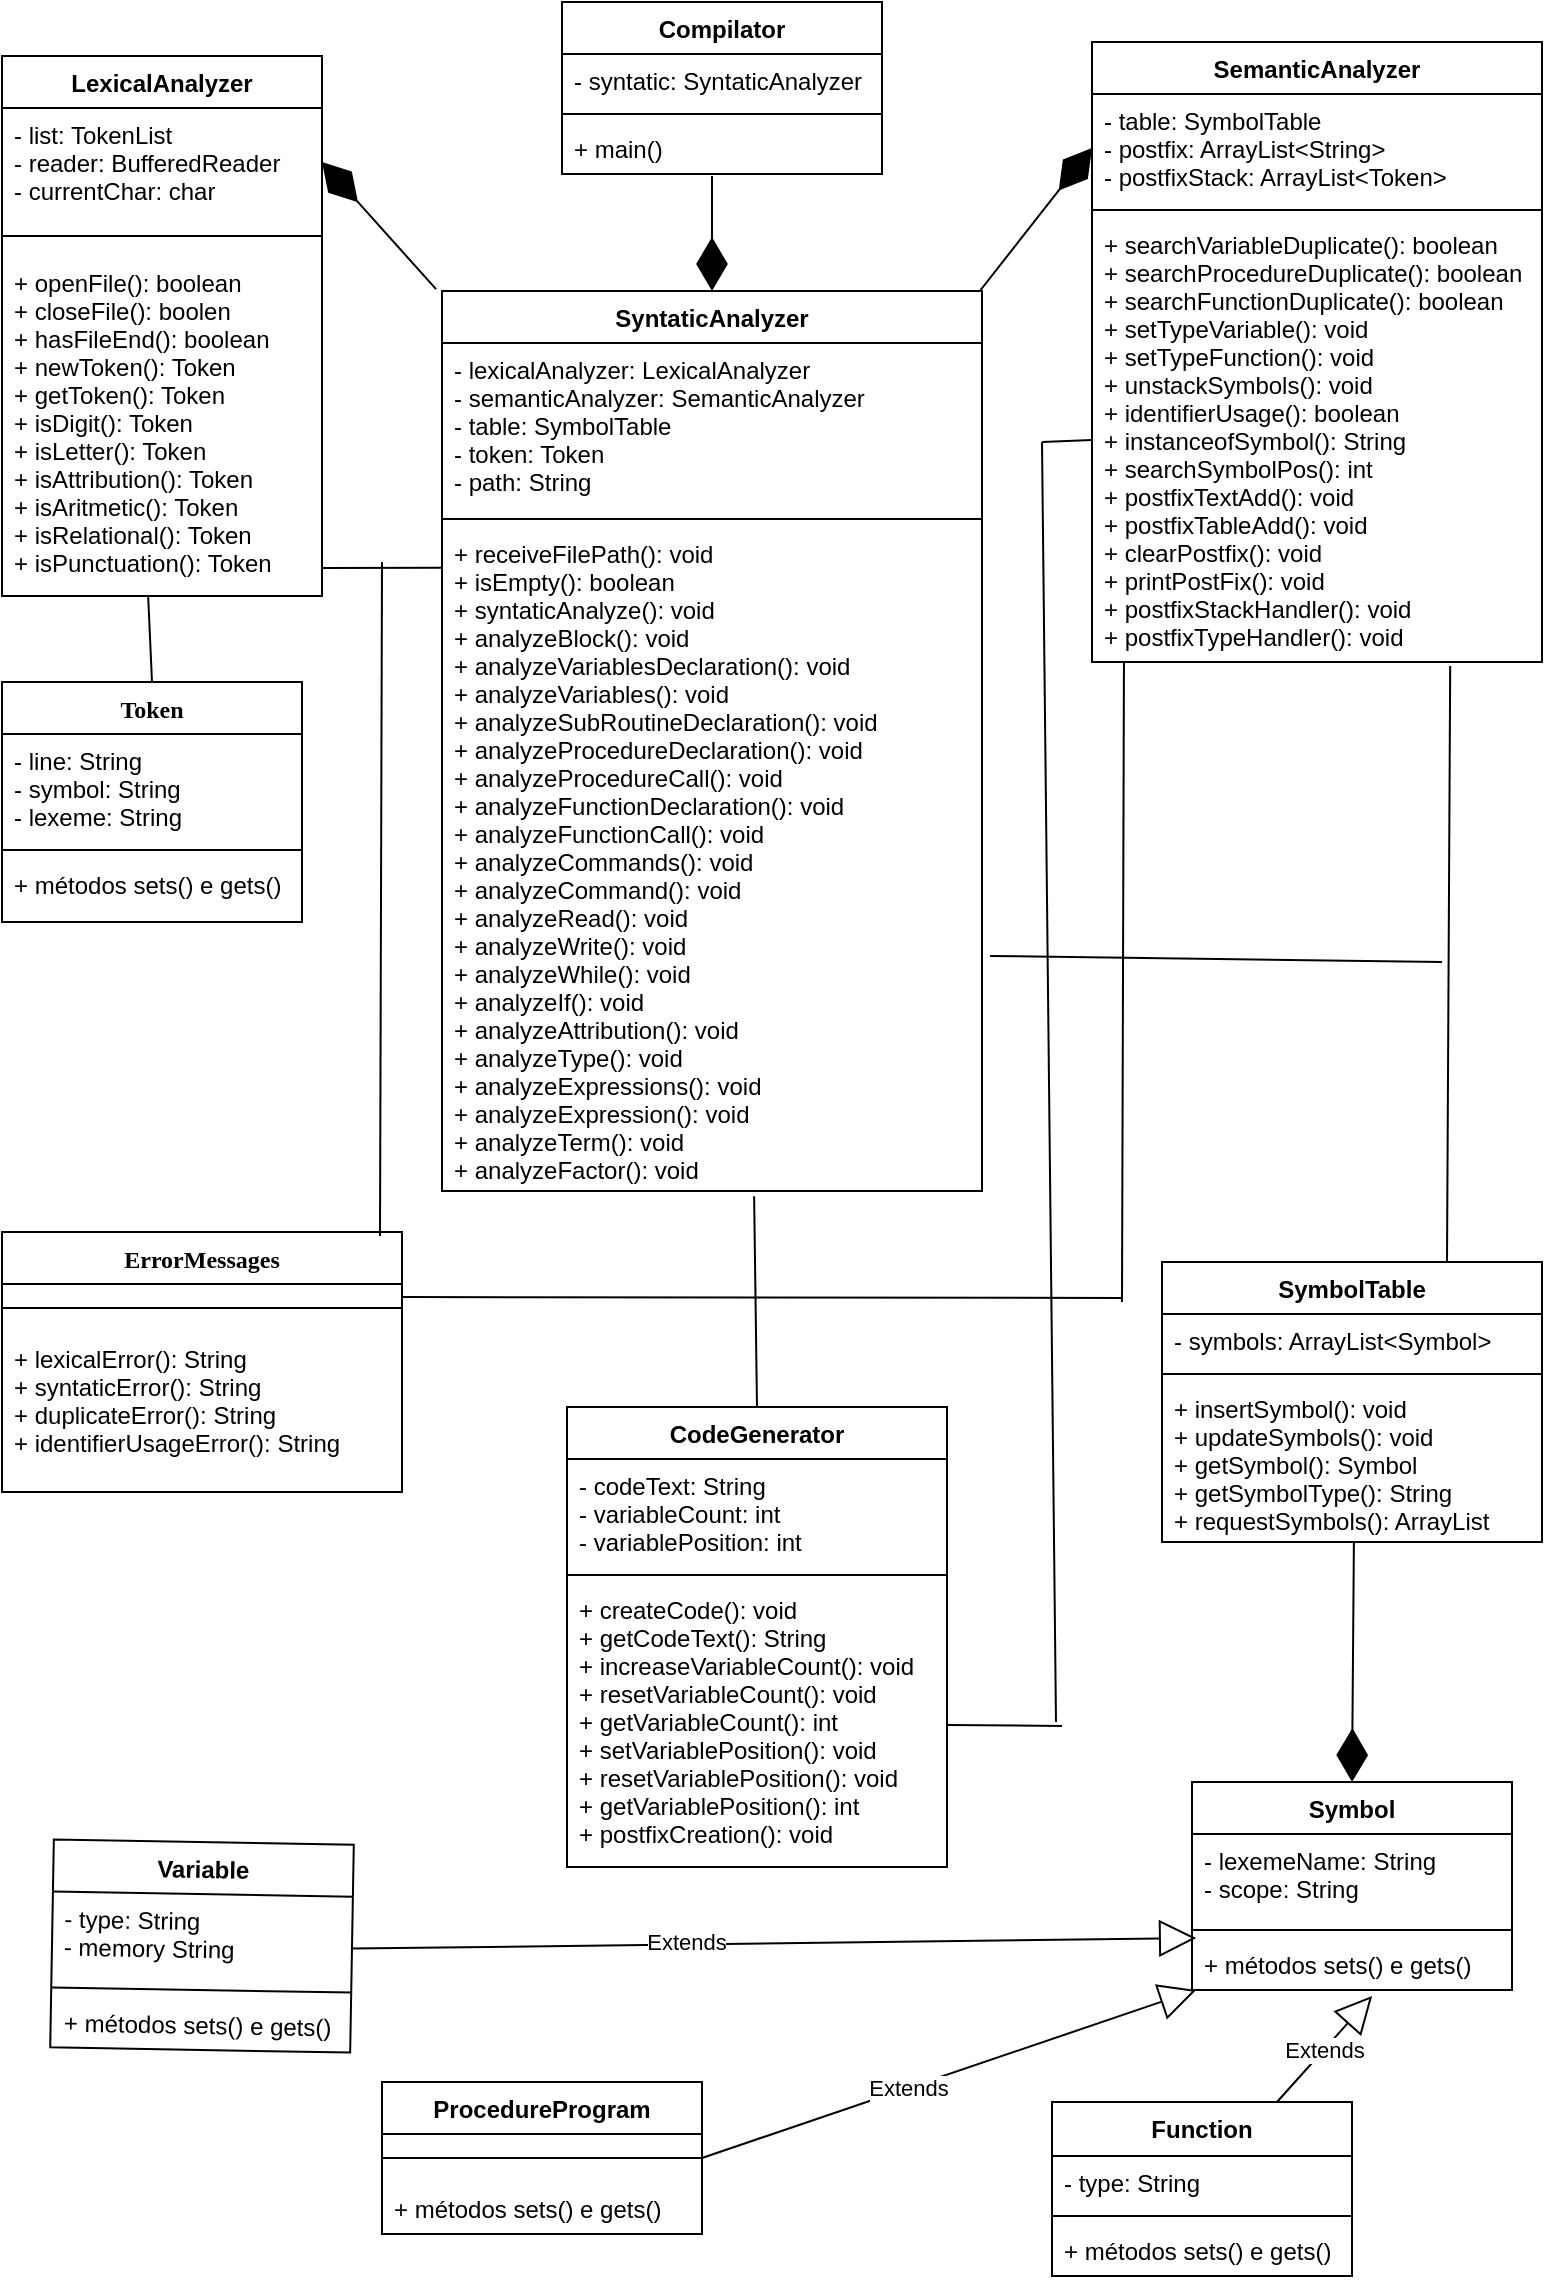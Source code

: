 <mxfile version="12.2.0" type="google" pages="1"><diagram id="2TDwrt6tPFfbkVCvWJ1h" name="Page-1"><mxGraphModel dx="1408" dy="780" grid="1" gridSize="10" guides="1" tooltips="1" connect="1" arrows="1" fold="1" page="1" pageScale="1" pageWidth="827" pageHeight="1169" math="0" shadow="0"><root><mxCell id="0"/><mxCell id="1" parent="0"/><mxCell id="0FzWUgutlJiLsOhfy9-G-1" value="Compilator" style="swimlane;fontStyle=1;align=center;verticalAlign=top;childLayout=stackLayout;horizontal=1;startSize=26;horizontalStack=0;resizeParent=1;resizeParentMax=0;resizeLast=0;collapsible=1;marginBottom=0;" parent="1" vertex="1"><mxGeometry x="320" y="20" width="160" height="86" as="geometry"/></mxCell><mxCell id="0FzWUgutlJiLsOhfy9-G-2" value="- syntatic: SyntaticAnalyzer" style="text;strokeColor=none;fillColor=none;align=left;verticalAlign=top;spacingLeft=4;spacingRight=4;overflow=hidden;rotatable=0;points=[[0,0.5],[1,0.5]];portConstraint=eastwest;" parent="0FzWUgutlJiLsOhfy9-G-1" vertex="1"><mxGeometry y="26" width="160" height="26" as="geometry"/></mxCell><mxCell id="0FzWUgutlJiLsOhfy9-G-3" value="" style="line;strokeWidth=1;fillColor=none;align=left;verticalAlign=middle;spacingTop=-1;spacingLeft=3;spacingRight=3;rotatable=0;labelPosition=right;points=[];portConstraint=eastwest;" parent="0FzWUgutlJiLsOhfy9-G-1" vertex="1"><mxGeometry y="52" width="160" height="8" as="geometry"/></mxCell><mxCell id="0FzWUgutlJiLsOhfy9-G-4" value="+ main()" style="text;strokeColor=none;fillColor=none;align=left;verticalAlign=top;spacingLeft=4;spacingRight=4;overflow=hidden;rotatable=0;points=[[0,0.5],[1,0.5]];portConstraint=eastwest;" parent="0FzWUgutlJiLsOhfy9-G-1" vertex="1"><mxGeometry y="60" width="160" height="26" as="geometry"/></mxCell><mxCell id="0FzWUgutlJiLsOhfy9-G-6" value="SyntaticAnalyzer" style="swimlane;fontStyle=1;align=center;verticalAlign=top;childLayout=stackLayout;horizontal=1;startSize=26;horizontalStack=0;resizeParent=1;resizeParentMax=0;resizeLast=0;collapsible=1;marginBottom=0;" parent="1" vertex="1"><mxGeometry x="260" y="164.5" width="270" height="450" as="geometry"/></mxCell><mxCell id="0FzWUgutlJiLsOhfy9-G-7" value="- lexicalAnalyzer: LexicalAnalyzer&#10;- semanticAnalyzer: SemanticAnalyzer&#10;- table: SymbolTable&#10;- token: Token&#10;- path: String&#10;" style="text;strokeColor=none;fillColor=none;align=left;verticalAlign=top;spacingLeft=4;spacingRight=4;overflow=hidden;rotatable=0;points=[[0,0.5],[1,0.5]];portConstraint=eastwest;" parent="0FzWUgutlJiLsOhfy9-G-6" vertex="1"><mxGeometry y="26" width="270" height="84" as="geometry"/></mxCell><mxCell id="0FzWUgutlJiLsOhfy9-G-8" value="" style="line;strokeWidth=1;fillColor=none;align=left;verticalAlign=middle;spacingTop=-1;spacingLeft=3;spacingRight=3;rotatable=0;labelPosition=right;points=[];portConstraint=eastwest;" parent="0FzWUgutlJiLsOhfy9-G-6" vertex="1"><mxGeometry y="110" width="270" height="8" as="geometry"/></mxCell><mxCell id="0FzWUgutlJiLsOhfy9-G-9" value="+ receiveFilePath(): void&#10;+ isEmpty(): boolean&#10;+ syntaticAnalyze(): void&#10;+ analyzeBlock(): void&#10;+ analyzeVariablesDeclaration(): void&#10;+ analyzeVariables(): void&#10;+ analyzeSubRoutineDeclaration(): void&#10;+ analyzeProcedureDeclaration(): void&#10;+ analyzeProcedureCall(): void&#10;+ analyzeFunctionDeclaration(): void &#10;+ analyzeFunctionCall(): void &#10;+ analyzeCommands(): void&#10;+ analyzeCommand(): void&#10;+ analyzeRead(): void&#10;+ analyzeWrite(): void&#10;+ analyzeWhile(): void&#10;+ analyzeIf(): void&#10;+ analyzeAttribution(): void&#10;+ analyzeType(): void&#10;+ analyzeExpressions(): void&#10;+ analyzeExpression(): void&#10;+ analyzeTerm(): void&#10;+ analyzeFactor(): void&#10;" style="text;strokeColor=none;fillColor=none;align=left;verticalAlign=top;spacingLeft=4;spacingRight=4;overflow=hidden;rotatable=0;points=[[0,0.5],[1,0.5]];portConstraint=eastwest;" parent="0FzWUgutlJiLsOhfy9-G-6" vertex="1"><mxGeometry y="118" width="270" height="332" as="geometry"/></mxCell><mxCell id="0FzWUgutlJiLsOhfy9-G-10" value="" style="endArrow=diamondThin;endFill=1;endSize=24;html=1;exitX=-0.011;exitY=-0.002;exitDx=0;exitDy=0;exitPerimeter=0;entryX=1;entryY=0.5;entryDx=0;entryDy=0;" parent="1" source="0FzWUgutlJiLsOhfy9-G-6" edge="1" target="0FzWUgutlJiLsOhfy9-G-12"><mxGeometry width="160" relative="1" as="geometry"><mxPoint x="20" y="66" as="sourcePoint"/><mxPoint x="206" y="138" as="targetPoint"/><Array as="points"/></mxGeometry></mxCell><mxCell id="0FzWUgutlJiLsOhfy9-G-11" value="LexicalAnalyzer" style="swimlane;fontStyle=1;align=center;verticalAlign=top;childLayout=stackLayout;horizontal=1;startSize=26;horizontalStack=0;resizeParent=1;resizeParentMax=0;resizeLast=0;collapsible=1;marginBottom=0;" parent="1" vertex="1"><mxGeometry x="40" y="47" width="160" height="270" as="geometry"/></mxCell><mxCell id="0FzWUgutlJiLsOhfy9-G-12" value="- list: TokenList&#10;- reader: BufferedReader&#10;- currentChar: char" style="text;strokeColor=none;fillColor=none;align=left;verticalAlign=top;spacingLeft=4;spacingRight=4;overflow=hidden;rotatable=0;points=[[0,0.5],[1,0.5]];portConstraint=eastwest;" parent="0FzWUgutlJiLsOhfy9-G-11" vertex="1"><mxGeometry y="26" width="160" height="54" as="geometry"/></mxCell><mxCell id="0FzWUgutlJiLsOhfy9-G-13" value="" style="line;strokeWidth=1;fillColor=none;align=left;verticalAlign=middle;spacingTop=-1;spacingLeft=3;spacingRight=3;rotatable=0;labelPosition=right;points=[];portConstraint=eastwest;" parent="0FzWUgutlJiLsOhfy9-G-11" vertex="1"><mxGeometry y="80" width="160" height="20" as="geometry"/></mxCell><mxCell id="0FzWUgutlJiLsOhfy9-G-14" value="+ openFile(): boolean&#10;+ closeFile(): boolen&#10;+ hasFileEnd(): boolean&#10;+ newToken(): Token&#10;+ getToken(): Token&#10;+ isDigit(): Token&#10;+ isLetter(): Token&#10;+ isAttribution(): Token&#10;+ isAritmetic(): Token&#10;+ isRelational(): Token&#10;+ isPunctuation(): Token" style="text;strokeColor=none;fillColor=none;align=left;verticalAlign=top;spacingLeft=4;spacingRight=4;overflow=hidden;rotatable=0;points=[[0,0.5],[1,0.5]];portConstraint=eastwest;" parent="0FzWUgutlJiLsOhfy9-G-11" vertex="1"><mxGeometry y="100" width="160" height="170" as="geometry"/></mxCell><mxCell id="0FzWUgutlJiLsOhfy9-G-19" value="" style="endArrow=none;html=1;exitX=0.5;exitY=0;exitDx=0;exitDy=0;entryX=0.138;entryY=1;entryDx=0;entryDy=0;entryPerimeter=0;" parent="1" source="0FzWUgutlJiLsOhfy9-G-23" edge="1"><mxGeometry width="50" height="50" relative="1" as="geometry"><mxPoint x="112.04" y="367" as="sourcePoint"/><mxPoint x="113.08" y="317" as="targetPoint"/><Array as="points"/></mxGeometry></mxCell><mxCell id="0FzWUgutlJiLsOhfy9-G-20" value="ErrorMessages" style="swimlane;fontStyle=1;align=center;verticalAlign=top;childLayout=stackLayout;horizontal=1;startSize=26;horizontalStack=0;resizeParent=1;resizeParentMax=0;resizeLast=0;collapsible=1;marginBottom=0;fontFamily=Verdana;" parent="1" vertex="1"><mxGeometry x="40" y="635" width="200" height="130" as="geometry"/></mxCell><mxCell id="0FzWUgutlJiLsOhfy9-G-21" value="" style="line;strokeWidth=1;fillColor=none;align=left;verticalAlign=middle;spacingTop=-1;spacingLeft=3;spacingRight=3;rotatable=0;labelPosition=right;points=[];portConstraint=eastwest;" parent="0FzWUgutlJiLsOhfy9-G-20" vertex="1"><mxGeometry y="26" width="200" height="24" as="geometry"/></mxCell><mxCell id="0FzWUgutlJiLsOhfy9-G-22" value="+ lexicalError(): String&#10;+ syntaticError(): String&#10;+ duplicateError(): String&#10;+ identifierUsageError(): String" style="text;strokeColor=none;fillColor=none;align=left;verticalAlign=top;spacingLeft=4;spacingRight=4;overflow=hidden;rotatable=0;points=[[0,0.5],[1,0.5]];portConstraint=eastwest;" parent="0FzWUgutlJiLsOhfy9-G-20" vertex="1"><mxGeometry y="50" width="200" height="80" as="geometry"/></mxCell><mxCell id="0FzWUgutlJiLsOhfy9-G-23" value="Token" style="swimlane;fontStyle=1;align=center;verticalAlign=top;childLayout=stackLayout;horizontal=1;startSize=26;horizontalStack=0;resizeParent=1;resizeParentMax=0;resizeLast=0;collapsible=1;marginBottom=0;fontFamily=Verdana;" parent="1" vertex="1"><mxGeometry x="40" y="360" width="150" height="120" as="geometry"/></mxCell><mxCell id="0FzWUgutlJiLsOhfy9-G-24" value="- line: String&#10;- symbol: String&#10;- lexeme: String" style="text;strokeColor=none;fillColor=none;align=left;verticalAlign=top;spacingLeft=4;spacingRight=4;overflow=hidden;rotatable=0;points=[[0,0.5],[1,0.5]];portConstraint=eastwest;" parent="0FzWUgutlJiLsOhfy9-G-23" vertex="1"><mxGeometry y="26" width="150" height="54" as="geometry"/></mxCell><mxCell id="0FzWUgutlJiLsOhfy9-G-25" value="" style="line;strokeWidth=1;fillColor=none;align=left;verticalAlign=middle;spacingTop=-1;spacingLeft=3;spacingRight=3;rotatable=0;labelPosition=right;points=[];portConstraint=eastwest;" parent="0FzWUgutlJiLsOhfy9-G-23" vertex="1"><mxGeometry y="80" width="150" height="8" as="geometry"/></mxCell><mxCell id="0FzWUgutlJiLsOhfy9-G-26" value="+ métodos sets() e gets()" style="text;strokeColor=none;fillColor=none;align=left;verticalAlign=top;spacingLeft=4;spacingRight=4;overflow=hidden;rotatable=0;points=[[0,0.5],[1,0.5]];portConstraint=eastwest;" parent="0FzWUgutlJiLsOhfy9-G-23" vertex="1"><mxGeometry y="88" width="150" height="32" as="geometry"/></mxCell><mxCell id="0FzWUgutlJiLsOhfy9-G-28" value="SymbolTable" style="swimlane;fontStyle=1;align=center;verticalAlign=top;childLayout=stackLayout;horizontal=1;startSize=26;horizontalStack=0;resizeParent=1;resizeParentMax=0;resizeLast=0;collapsible=1;marginBottom=0;" parent="1" vertex="1"><mxGeometry x="620" y="650" width="190" height="140" as="geometry"/></mxCell><mxCell id="0FzWUgutlJiLsOhfy9-G-29" value="- symbols: ArrayList&lt;Symbol&gt;" style="text;strokeColor=none;fillColor=none;align=left;verticalAlign=top;spacingLeft=4;spacingRight=4;overflow=hidden;rotatable=0;points=[[0,0.5],[1,0.5]];portConstraint=eastwest;" parent="0FzWUgutlJiLsOhfy9-G-28" vertex="1"><mxGeometry y="26" width="190" height="26" as="geometry"/></mxCell><mxCell id="0FzWUgutlJiLsOhfy9-G-30" value="" style="line;strokeWidth=1;fillColor=none;align=left;verticalAlign=middle;spacingTop=-1;spacingLeft=3;spacingRight=3;rotatable=0;labelPosition=right;points=[];portConstraint=eastwest;" parent="0FzWUgutlJiLsOhfy9-G-28" vertex="1"><mxGeometry y="52" width="190" height="8" as="geometry"/></mxCell><mxCell id="0FzWUgutlJiLsOhfy9-G-31" value="+ insertSymbol(): void&#10;+ updateSymbols(): void&#10;+ getSymbol(): Symbol&#10;+ getSymbolType(): String&#10;+ requestSymbols(): ArrayList" style="text;strokeColor=none;fillColor=none;align=left;verticalAlign=top;spacingLeft=4;spacingRight=4;overflow=hidden;rotatable=0;points=[[0,0.5],[1,0.5]];portConstraint=eastwest;" parent="0FzWUgutlJiLsOhfy9-G-28" vertex="1"><mxGeometry y="60" width="190" height="80" as="geometry"/></mxCell><mxCell id="0FzWUgutlJiLsOhfy9-G-32" value="Symbol" style="swimlane;fontStyle=1;align=center;verticalAlign=top;childLayout=stackLayout;horizontal=1;startSize=26;horizontalStack=0;resizeParent=1;resizeParentMax=0;resizeLast=0;collapsible=1;marginBottom=0;" parent="1" vertex="1"><mxGeometry x="635" y="910" width="160" height="104" as="geometry"/></mxCell><mxCell id="0FzWUgutlJiLsOhfy9-G-33" value="- lexemeName: String&#10;- scope: String" style="text;strokeColor=none;fillColor=none;align=left;verticalAlign=top;spacingLeft=4;spacingRight=4;overflow=hidden;rotatable=0;points=[[0,0.5],[1,0.5]];portConstraint=eastwest;" parent="0FzWUgutlJiLsOhfy9-G-32" vertex="1"><mxGeometry y="26" width="160" height="44" as="geometry"/></mxCell><mxCell id="0FzWUgutlJiLsOhfy9-G-34" value="" style="line;strokeWidth=1;fillColor=none;align=left;verticalAlign=middle;spacingTop=-1;spacingLeft=3;spacingRight=3;rotatable=0;labelPosition=right;points=[];portConstraint=eastwest;" parent="0FzWUgutlJiLsOhfy9-G-32" vertex="1"><mxGeometry y="70" width="160" height="8" as="geometry"/></mxCell><mxCell id="0FzWUgutlJiLsOhfy9-G-35" value="+ métodos sets() e gets()" style="text;strokeColor=none;fillColor=none;align=left;verticalAlign=top;spacingLeft=4;spacingRight=4;overflow=hidden;rotatable=0;points=[[0,0.5],[1,0.5]];portConstraint=eastwest;" parent="0FzWUgutlJiLsOhfy9-G-32" vertex="1"><mxGeometry y="78" width="160" height="26" as="geometry"/></mxCell><mxCell id="0FzWUgutlJiLsOhfy9-G-36" value="" style="endArrow=diamondThin;endFill=1;endSize=24;html=1;exitX=0.505;exitY=1;exitDx=0;exitDy=0;exitPerimeter=0;entryX=0.5;entryY=0;entryDx=0;entryDy=0;" parent="1" source="0FzWUgutlJiLsOhfy9-G-31" target="0FzWUgutlJiLsOhfy9-G-32" edge="1"><mxGeometry width="160" relative="1" as="geometry"><mxPoint x="190" y="786" as="sourcePoint"/><mxPoint x="321" y="440" as="targetPoint"/></mxGeometry></mxCell><mxCell id="0FzWUgutlJiLsOhfy9-G-37" value="Variable" style="swimlane;fontStyle=1;align=center;verticalAlign=top;childLayout=stackLayout;horizontal=1;startSize=26;horizontalStack=0;resizeParent=1;resizeParentMax=0;resizeLast=0;collapsible=1;marginBottom=0;rotation=1;" parent="1" vertex="1"><mxGeometry x="65" y="940" width="150" height="104" as="geometry"/></mxCell><mxCell id="0FzWUgutlJiLsOhfy9-G-38" value="- type: String&#10;- memory String" style="text;strokeColor=none;fillColor=none;align=left;verticalAlign=top;spacingLeft=4;spacingRight=4;overflow=hidden;rotatable=0;points=[[0,0.5],[1,0.5]];portConstraint=eastwest;rotation=1;" parent="0FzWUgutlJiLsOhfy9-G-37" vertex="1"><mxGeometry y="26" width="150" height="44" as="geometry"/></mxCell><mxCell id="0FzWUgutlJiLsOhfy9-G-39" value="" style="line;strokeWidth=1;fillColor=none;align=left;verticalAlign=middle;spacingTop=-1;spacingLeft=3;spacingRight=3;rotatable=0;labelPosition=right;points=[];portConstraint=eastwest;rotation=1;" parent="0FzWUgutlJiLsOhfy9-G-37" vertex="1"><mxGeometry y="70" width="150" height="8" as="geometry"/></mxCell><mxCell id="0FzWUgutlJiLsOhfy9-G-40" value="+ métodos sets() e gets()" style="text;strokeColor=none;fillColor=none;align=left;verticalAlign=top;spacingLeft=4;spacingRight=4;overflow=hidden;rotatable=0;points=[[0,0.5],[1,0.5]];portConstraint=eastwest;rotation=1;" parent="0FzWUgutlJiLsOhfy9-G-37" vertex="1"><mxGeometry y="78" width="150" height="26" as="geometry"/></mxCell><mxCell id="0FzWUgutlJiLsOhfy9-G-41" value="Extends" style="endArrow=block;endSize=16;endFill=0;html=1;exitX=1;exitY=0.5;exitDx=0;exitDy=0;entryX=0.013;entryY=0;entryDx=0;entryDy=0;entryPerimeter=0;" parent="1" source="0FzWUgutlJiLsOhfy9-G-37" target="0FzWUgutlJiLsOhfy9-G-35" edge="1"><mxGeometry x="-0.212" y="1" width="160" relative="1" as="geometry"><mxPoint x="510" y="996" as="sourcePoint"/><mxPoint x="670" y="996" as="targetPoint"/><mxPoint x="1" as="offset"/></mxGeometry></mxCell><mxCell id="0FzWUgutlJiLsOhfy9-G-42" value="Extends" style="endArrow=block;endSize=16;endFill=0;html=1;exitX=1;exitY=0.5;exitDx=0;exitDy=0;entryX=0.013;entryY=1;entryDx=0;entryDy=0;entryPerimeter=0;" parent="1" source="0FzWUgutlJiLsOhfy9-G-48" target="0FzWUgutlJiLsOhfy9-G-35" edge="1"><mxGeometry x="-0.17" width="160" relative="1" as="geometry"><mxPoint x="410" y="960" as="sourcePoint"/><mxPoint x="770" y="906" as="targetPoint"/><mxPoint as="offset"/></mxGeometry></mxCell><mxCell id="0FzWUgutlJiLsOhfy9-G-43" value="Function" style="swimlane;fontStyle=1;align=center;verticalAlign=top;childLayout=stackLayout;horizontal=1;startSize=27;horizontalStack=0;resizeParent=1;resizeParentMax=0;resizeLast=0;collapsible=1;marginBottom=0;" parent="1" vertex="1"><mxGeometry x="565" y="1070" width="150" height="87" as="geometry"/></mxCell><mxCell id="0FzWUgutlJiLsOhfy9-G-44" value="- type: String" style="text;strokeColor=none;fillColor=none;align=left;verticalAlign=top;spacingLeft=4;spacingRight=4;overflow=hidden;rotatable=0;points=[[0,0.5],[1,0.5]];portConstraint=eastwest;" parent="0FzWUgutlJiLsOhfy9-G-43" vertex="1"><mxGeometry y="27" width="150" height="26" as="geometry"/></mxCell><mxCell id="0FzWUgutlJiLsOhfy9-G-45" value="" style="line;strokeWidth=1;fillColor=none;align=left;verticalAlign=middle;spacingTop=-1;spacingLeft=3;spacingRight=3;rotatable=0;labelPosition=right;points=[];portConstraint=eastwest;" parent="0FzWUgutlJiLsOhfy9-G-43" vertex="1"><mxGeometry y="53" width="150" height="8" as="geometry"/></mxCell><mxCell id="0FzWUgutlJiLsOhfy9-G-46" value="+ métodos sets() e gets()" style="text;strokeColor=none;fillColor=none;align=left;verticalAlign=top;spacingLeft=4;spacingRight=4;overflow=hidden;rotatable=0;points=[[0,0.5],[1,0.5]];portConstraint=eastwest;" parent="0FzWUgutlJiLsOhfy9-G-43" vertex="1"><mxGeometry y="61" width="150" height="26" as="geometry"/></mxCell><mxCell id="0FzWUgutlJiLsOhfy9-G-47" value="Extends" style="endArrow=block;endSize=16;endFill=0;html=1;exitX=0.75;exitY=0;exitDx=0;exitDy=0;entryX=0.563;entryY=1.115;entryDx=0;entryDy=0;entryPerimeter=0;" parent="1" source="0FzWUgutlJiLsOhfy9-G-43" target="0FzWUgutlJiLsOhfy9-G-35" edge="1"><mxGeometry width="160" relative="1" as="geometry"><mxPoint x="710" y="876" as="sourcePoint"/><mxPoint x="870" y="876" as="targetPoint"/></mxGeometry></mxCell><mxCell id="0FzWUgutlJiLsOhfy9-G-48" value="ProcedureProgram" style="swimlane;fontStyle=1;align=center;verticalAlign=top;childLayout=stackLayout;horizontal=1;startSize=26;horizontalStack=0;resizeParent=1;resizeParentMax=0;resizeLast=0;collapsible=1;marginBottom=0;" parent="1" vertex="1"><mxGeometry x="230" y="1060" width="160" height="76" as="geometry"/></mxCell><mxCell id="0FzWUgutlJiLsOhfy9-G-49" value="" style="line;strokeWidth=1;fillColor=none;align=left;verticalAlign=middle;spacingTop=-1;spacingLeft=3;spacingRight=3;rotatable=0;labelPosition=right;points=[];portConstraint=eastwest;" parent="0FzWUgutlJiLsOhfy9-G-48" vertex="1"><mxGeometry y="26" width="160" height="24" as="geometry"/></mxCell><mxCell id="0FzWUgutlJiLsOhfy9-G-50" value="+ métodos sets() e gets()" style="text;strokeColor=none;fillColor=none;align=left;verticalAlign=top;spacingLeft=4;spacingRight=4;overflow=hidden;rotatable=0;points=[[0,0.5],[1,0.5]];portConstraint=eastwest;" parent="0FzWUgutlJiLsOhfy9-G-48" vertex="1"><mxGeometry y="50" width="160" height="26" as="geometry"/></mxCell><mxCell id="bY2KCMjDCpmlRSPMAIw--4" value="" style="endArrow=diamondThin;endFill=1;endSize=24;html=1;entryX=0.5;entryY=0;entryDx=0;entryDy=0;" parent="1" target="0FzWUgutlJiLsOhfy9-G-6" edge="1"><mxGeometry width="160" relative="1" as="geometry"><mxPoint x="395" y="107" as="sourcePoint"/><mxPoint x="380" y="160" as="targetPoint"/></mxGeometry></mxCell><mxCell id="bp5Z10m97_66juPQdRst-4" value="SemanticAnalyzer" style="swimlane;fontStyle=1;align=center;verticalAlign=top;childLayout=stackLayout;horizontal=1;startSize=26;horizontalStack=0;resizeParent=1;resizeParentMax=0;resizeLast=0;collapsible=1;marginBottom=0;" parent="1" vertex="1"><mxGeometry x="585" y="40" width="225" height="310" as="geometry"/></mxCell><mxCell id="bp5Z10m97_66juPQdRst-5" value="- table: SymbolTable&#10;- postfix: ArrayList&lt;String&gt;&#10;- postfixStack: ArrayList&lt;Token&gt;" style="text;strokeColor=none;fillColor=none;align=left;verticalAlign=top;spacingLeft=4;spacingRight=4;overflow=hidden;rotatable=0;points=[[0,0.5],[1,0.5]];portConstraint=eastwest;" parent="bp5Z10m97_66juPQdRst-4" vertex="1"><mxGeometry y="26" width="225" height="54" as="geometry"/></mxCell><mxCell id="bp5Z10m97_66juPQdRst-6" value="" style="line;strokeWidth=1;fillColor=none;align=left;verticalAlign=middle;spacingTop=-1;spacingLeft=3;spacingRight=3;rotatable=0;labelPosition=right;points=[];portConstraint=eastwest;" parent="bp5Z10m97_66juPQdRst-4" vertex="1"><mxGeometry y="80" width="225" height="8" as="geometry"/></mxCell><mxCell id="bp5Z10m97_66juPQdRst-7" value="+ searchVariableDuplicate(): boolean&#10;+ searchProcedureDuplicate(): boolean&#10;+ searchFunctionDuplicate(): boolean&#10;+ setTypeVariable(): void&#10;+ setTypeFunction(): void&#10;+ unstackSymbols(): void&#10;+ identifierUsage(): boolean&#10;+ instanceofSymbol(): String&#10;+ searchSymbolPos(): int&#10;+ postfixTextAdd(): void&#10;+ postfixTableAdd(): void&#10;+ clearPostfix(): void&#10;+ printPostFix(): void&#10;+ postfixStackHandler(): void&#10;+ postfixTypeHandler(): void" style="text;strokeColor=none;fillColor=none;align=left;verticalAlign=top;spacingLeft=4;spacingRight=4;overflow=hidden;rotatable=0;points=[[0,0.5],[1,0.5]];portConstraint=eastwest;" parent="bp5Z10m97_66juPQdRst-4" vertex="1"><mxGeometry y="88" width="225" height="222" as="geometry"/></mxCell><mxCell id="bp5Z10m97_66juPQdRst-8" value="" style="endArrow=diamondThin;endFill=1;endSize=24;html=1;exitX=0.996;exitY=0;exitDx=0;exitDy=0;entryX=0;entryY=0.5;entryDx=0;entryDy=0;exitPerimeter=0;" parent="1" source="0FzWUgutlJiLsOhfy9-G-6" target="bp5Z10m97_66juPQdRst-5" edge="1"><mxGeometry width="160" relative="1" as="geometry"><mxPoint x="300" y="480" as="sourcePoint"/><mxPoint x="460" y="480" as="targetPoint"/></mxGeometry></mxCell><mxCell id="eDORHI8DxQO_FmSlf-rh-6" value="CodeGenerator" style="swimlane;fontStyle=1;align=center;verticalAlign=top;childLayout=stackLayout;horizontal=1;startSize=26;horizontalStack=0;resizeParent=1;resizeParentMax=0;resizeLast=0;collapsible=1;marginBottom=0;" parent="1" vertex="1"><mxGeometry x="322.5" y="722.5" width="190" height="230" as="geometry"/></mxCell><mxCell id="eDORHI8DxQO_FmSlf-rh-7" value="- codeText: String&#10;- variableCount: int&#10;- variablePosition: int" style="text;strokeColor=none;fillColor=none;align=left;verticalAlign=top;spacingLeft=4;spacingRight=4;overflow=hidden;rotatable=0;points=[[0,0.5],[1,0.5]];portConstraint=eastwest;" parent="eDORHI8DxQO_FmSlf-rh-6" vertex="1"><mxGeometry y="26" width="190" height="54" as="geometry"/></mxCell><mxCell id="eDORHI8DxQO_FmSlf-rh-8" value="" style="line;strokeWidth=1;fillColor=none;align=left;verticalAlign=middle;spacingTop=-1;spacingLeft=3;spacingRight=3;rotatable=0;labelPosition=right;points=[];portConstraint=eastwest;" parent="eDORHI8DxQO_FmSlf-rh-6" vertex="1"><mxGeometry y="80" width="190" height="8" as="geometry"/></mxCell><mxCell id="eDORHI8DxQO_FmSlf-rh-9" value="+ createCode(): void&#10;+ getCodeText(): String&#10;+ increaseVariableCount(): void&#10;+ resetVariableCount(): void&#10;+ getVariableCount(): int&#10;+ setVariablePosition(): void&#10;+ resetVariablePosition(): void&#10;+ getVariablePosition(): int&#10;+ postfixCreation(): void" style="text;strokeColor=none;fillColor=none;align=left;verticalAlign=top;spacingLeft=4;spacingRight=4;overflow=hidden;rotatable=0;points=[[0,0.5],[1,0.5]];portConstraint=eastwest;" parent="eDORHI8DxQO_FmSlf-rh-6" vertex="1"><mxGeometry y="88" width="190" height="142" as="geometry"/></mxCell><mxCell id="kbHZRd9wUBO7pi05uESi-2" value="" style="endArrow=none;html=1;exitX=0.945;exitY=0.015;exitDx=0;exitDy=0;exitPerimeter=0;" edge="1" parent="1" source="0FzWUgutlJiLsOhfy9-G-20"><mxGeometry width="50" height="50" relative="1" as="geometry"><mxPoint x="180" y="630" as="sourcePoint"/><mxPoint x="230" y="300" as="targetPoint"/></mxGeometry></mxCell><mxCell id="kbHZRd9wUBO7pi05uESi-3" value="" style="endArrow=none;html=1;exitX=1;exitY=0.782;exitDx=0;exitDy=0;exitPerimeter=0;entryX=0;entryY=-0.008;entryDx=0;entryDy=0;entryPerimeter=0;" edge="1" parent="1"><mxGeometry width="50" height="50" relative="1" as="geometry"><mxPoint x="200" y="302.94" as="sourcePoint"/><mxPoint x="260" y="302.844" as="targetPoint"/></mxGeometry></mxCell><mxCell id="kbHZRd9wUBO7pi05uESi-4" value="" style="endArrow=none;html=1;exitX=1;exitY=0.25;exitDx=0;exitDy=0;" edge="1" parent="1" source="0FzWUgutlJiLsOhfy9-G-20"><mxGeometry width="50" height="50" relative="1" as="geometry"><mxPoint x="290" y="700" as="sourcePoint"/><mxPoint x="600" y="668" as="targetPoint"/></mxGeometry></mxCell><mxCell id="kbHZRd9wUBO7pi05uESi-5" value="" style="endArrow=none;html=1;entryX=0.071;entryY=1;entryDx=0;entryDy=0;entryPerimeter=0;" edge="1" parent="1" target="bp5Z10m97_66juPQdRst-7"><mxGeometry width="50" height="50" relative="1" as="geometry"><mxPoint x="600" y="670" as="sourcePoint"/><mxPoint x="760" y="560" as="targetPoint"/></mxGeometry></mxCell><mxCell id="kbHZRd9wUBO7pi05uESi-7" value="" style="endArrow=none;html=1;exitX=0.5;exitY=0;exitDx=0;exitDy=0;entryX=0.578;entryY=1.008;entryDx=0;entryDy=0;entryPerimeter=0;" edge="1" parent="1" source="eDORHI8DxQO_FmSlf-rh-6" target="0FzWUgutlJiLsOhfy9-G-9"><mxGeometry width="50" height="50" relative="1" as="geometry"><mxPoint x="410" y="670" as="sourcePoint"/><mxPoint x="460" y="620" as="targetPoint"/></mxGeometry></mxCell><mxCell id="kbHZRd9wUBO7pi05uESi-8" value="" style="endArrow=none;html=1;exitX=0.75;exitY=0;exitDx=0;exitDy=0;entryX=0.796;entryY=1.009;entryDx=0;entryDy=0;entryPerimeter=0;" edge="1" parent="1" source="0FzWUgutlJiLsOhfy9-G-28" target="bp5Z10m97_66juPQdRst-7"><mxGeometry width="50" height="50" relative="1" as="geometry"><mxPoint x="790" y="590" as="sourcePoint"/><mxPoint x="840" y="540" as="targetPoint"/></mxGeometry></mxCell><mxCell id="kbHZRd9wUBO7pi05uESi-9" value="" style="endArrow=none;html=1;exitX=1.015;exitY=0.646;exitDx=0;exitDy=0;exitPerimeter=0;" edge="1" parent="1" source="0FzWUgutlJiLsOhfy9-G-9"><mxGeometry width="50" height="50" relative="1" as="geometry"><mxPoint x="640" y="550" as="sourcePoint"/><mxPoint x="760" y="500" as="targetPoint"/></mxGeometry></mxCell><mxCell id="kbHZRd9wUBO7pi05uESi-10" value="" style="endArrow=none;html=1;" edge="1" parent="1"><mxGeometry width="50" height="50" relative="1" as="geometry"><mxPoint x="567" y="880" as="sourcePoint"/><mxPoint x="560" y="240" as="targetPoint"/></mxGeometry></mxCell><mxCell id="kbHZRd9wUBO7pi05uESi-11" value="" style="endArrow=none;html=1;exitX=1;exitY=0.5;exitDx=0;exitDy=0;" edge="1" parent="1" source="eDORHI8DxQO_FmSlf-rh-9"><mxGeometry width="50" height="50" relative="1" as="geometry"><mxPoint x="550" y="950" as="sourcePoint"/><mxPoint x="570" y="882" as="targetPoint"/></mxGeometry></mxCell><mxCell id="kbHZRd9wUBO7pi05uESi-12" value="" style="endArrow=none;html=1;entryX=0;entryY=0.5;entryDx=0;entryDy=0;" edge="1" parent="1" target="bp5Z10m97_66juPQdRst-7"><mxGeometry width="50" height="50" relative="1" as="geometry"><mxPoint x="560" y="240" as="sourcePoint"/><mxPoint x="940" y="330" as="targetPoint"/></mxGeometry></mxCell></root></mxGraphModel></diagram></mxfile>